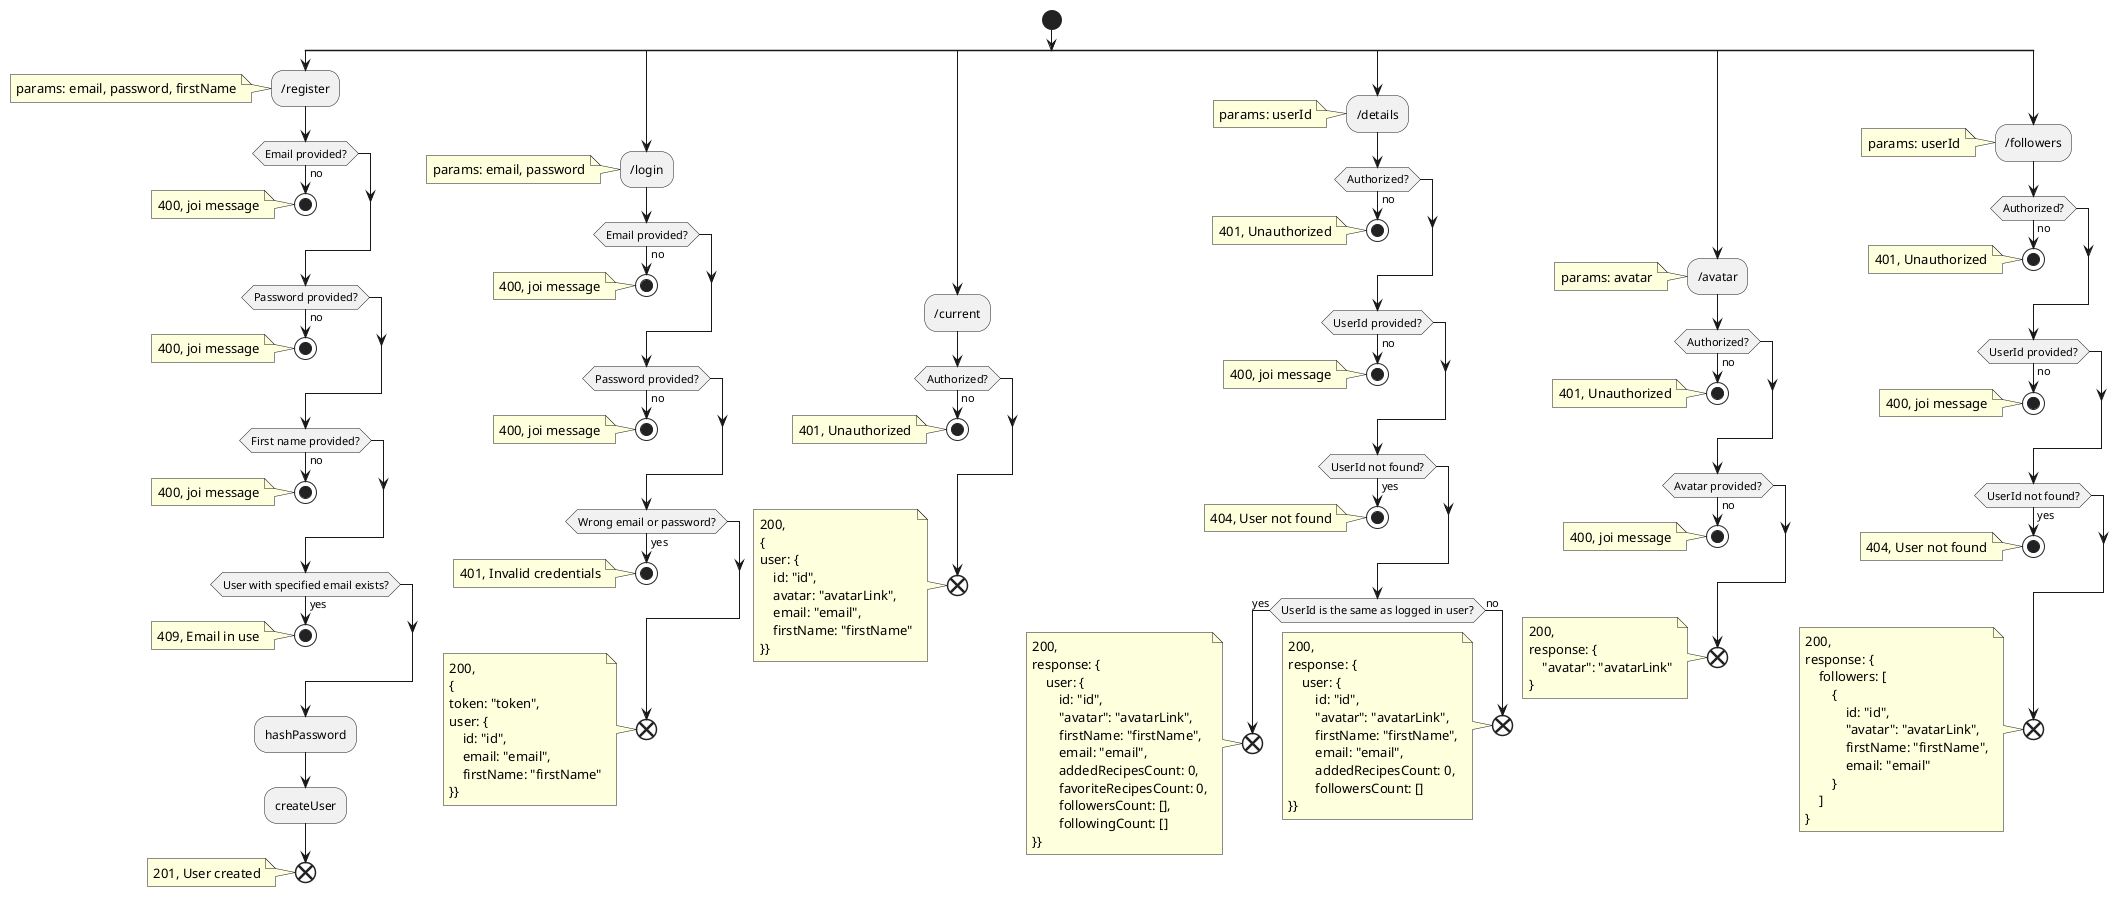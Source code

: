 @startuml users

!procedure $stop_if($param, $condition, $error, $message)
    if($param?) then ($condition)
        stop
        note left
            $error, $message
        end note
    endif
!endprocedure

!procedure $stop_if_unauthorized()
    $stop_if("Authorized", "no", "401", "Unauthorized")
!endprocedure

start

split
:/register;
note left
    params: email, password, firstName
end note
$stop_if("Email provided", "no", "400", "joi message")
$stop_if("Password provided", "no", "400", "joi message")
$stop_if("First name provided", "no", "400", "joi message")
$stop_if("User with specified email exists", "yes", "409", "Email in use")
:hashPassword;
:createUser;

end
note left
    201, User created
end note

split again
:/login;
note left
    params: email, password
end note
$stop_if("Email provided", "no", "400", "joi message")
$stop_if("Password provided", "no", "400", "joi message")
$stop_if("Wrong email or password", "yes", "401", "Invalid credentials")

end
note left
    200,
    {
    token: "token",
    user: {
        id: "id",
        email: "email",
        firstName: "firstName"
    }}
end note

split again
:/current;
$stop_if_unauthorized()
end
note left
    200,
    {
    user: {
        id: "id",
        avatar: "avatarLink",
        email: "email",
        firstName: "firstName"
    }}
end note

split again
:/details;
note left
    params: userId
end note
$stop_if_unauthorized()
$stop_if("UserId provided", "no", "400", "joi message")
$stop_if("UserId not found", "yes", "404", "User not found")
if(UserId is the same as logged in user?) then (yes)
    end
    note left
        200,
        response: {
            user: {
                id: "id",
                "avatar": "avatarLink",
                firstName: "firstName",
                email: "email",
                addedRecipesCount: 0,
                favoriteRecipesCount: 0,
                followersCount: [],
                followingCount: []
        }}
    end note
else (no)
    end
    note left
        200,
        response: {
            user: {
                id: "id",
                "avatar": "avatarLink",
                firstName: "firstName",
                email: "email",
                addedRecipesCount: 0,
                followersCount: []
        }}
    end note
endif

split again
:/avatar;
note left
    params: avatar
end note
$stop_if_unauthorized()
$stop_if("Avatar provided", "no", "400", "joi message")
end
note left
    200,
    response: {
        "avatar": "avatarLink"
    }
end note

split again
:/followers;
note left
    params: userId
end note
$stop_if_unauthorized()
$stop_if("UserId provided", "no", "400", "joi message")
$stop_if("UserId not found", "yes", "404", "User not found")
end
note left
    200,
    response: {
        followers: [
            {
                id: "id",
                "avatar": "avatarLink",
                firstName: "firstName",
                email: "email"
            }
        ]
    }
end note

@enduml
